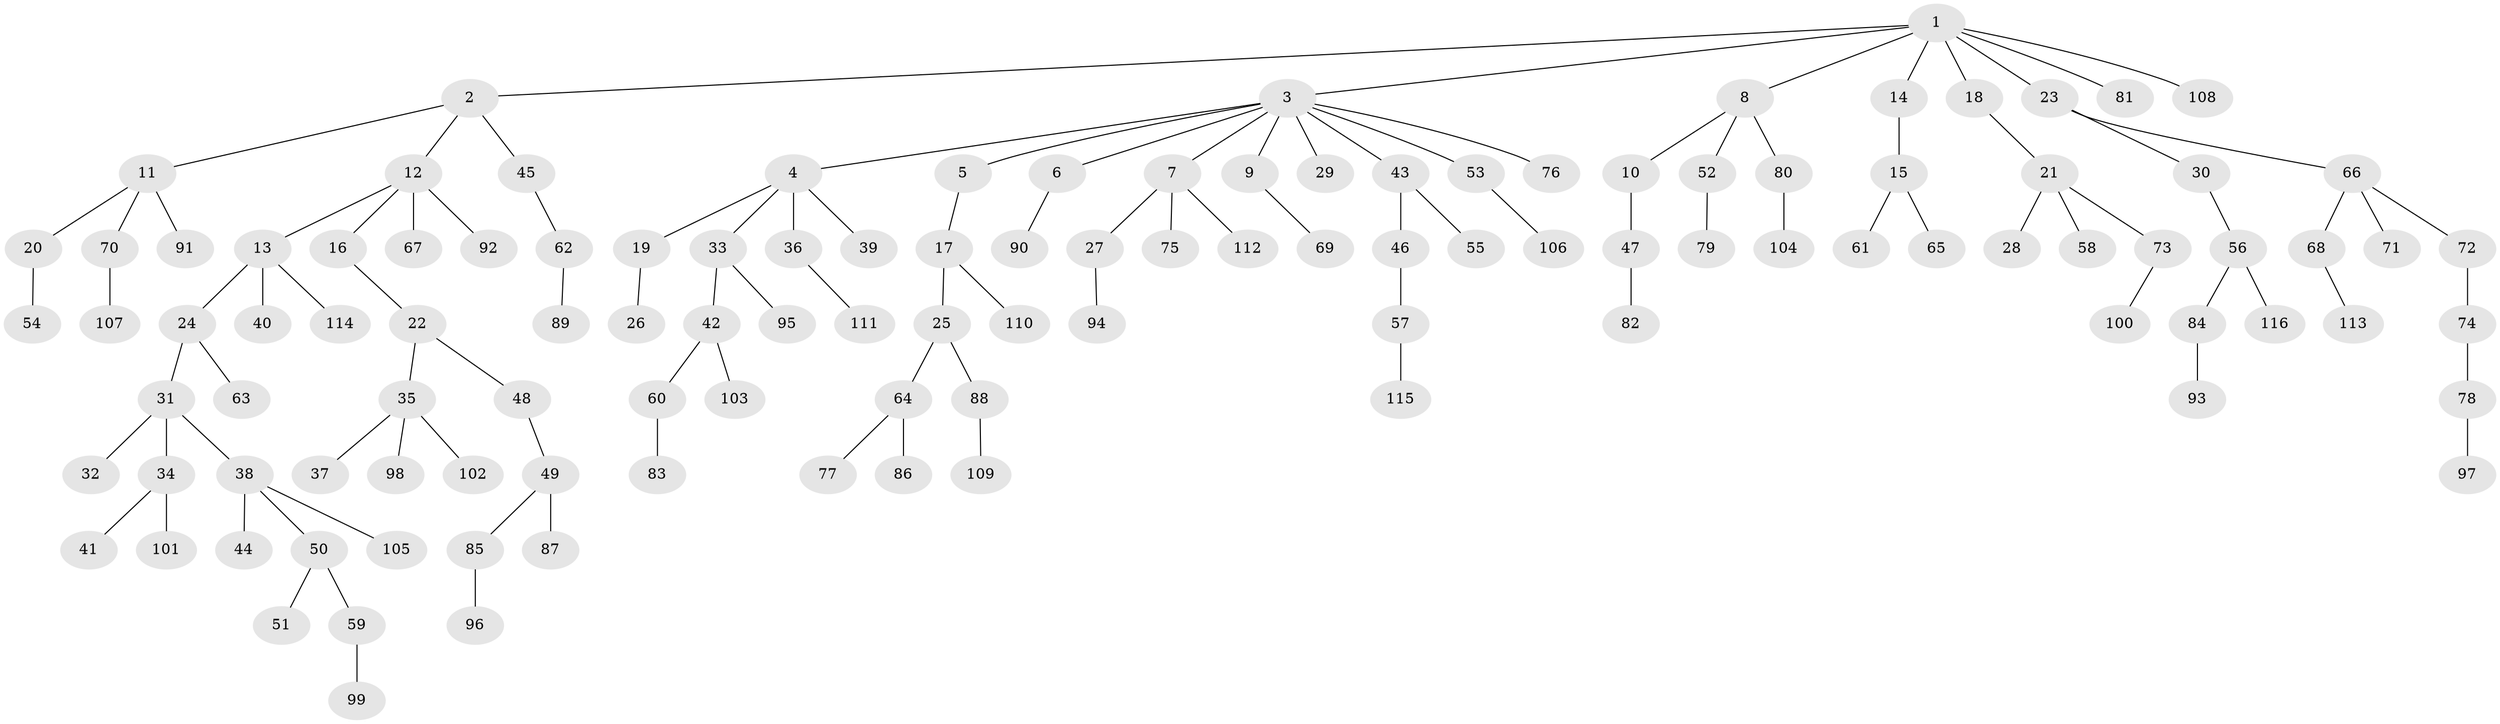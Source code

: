 // Generated by graph-tools (version 1.1) at 2025/11/02/27/25 16:11:25]
// undirected, 116 vertices, 115 edges
graph export_dot {
graph [start="1"]
  node [color=gray90,style=filled];
  1;
  2;
  3;
  4;
  5;
  6;
  7;
  8;
  9;
  10;
  11;
  12;
  13;
  14;
  15;
  16;
  17;
  18;
  19;
  20;
  21;
  22;
  23;
  24;
  25;
  26;
  27;
  28;
  29;
  30;
  31;
  32;
  33;
  34;
  35;
  36;
  37;
  38;
  39;
  40;
  41;
  42;
  43;
  44;
  45;
  46;
  47;
  48;
  49;
  50;
  51;
  52;
  53;
  54;
  55;
  56;
  57;
  58;
  59;
  60;
  61;
  62;
  63;
  64;
  65;
  66;
  67;
  68;
  69;
  70;
  71;
  72;
  73;
  74;
  75;
  76;
  77;
  78;
  79;
  80;
  81;
  82;
  83;
  84;
  85;
  86;
  87;
  88;
  89;
  90;
  91;
  92;
  93;
  94;
  95;
  96;
  97;
  98;
  99;
  100;
  101;
  102;
  103;
  104;
  105;
  106;
  107;
  108;
  109;
  110;
  111;
  112;
  113;
  114;
  115;
  116;
  1 -- 2;
  1 -- 3;
  1 -- 8;
  1 -- 14;
  1 -- 18;
  1 -- 23;
  1 -- 81;
  1 -- 108;
  2 -- 11;
  2 -- 12;
  2 -- 45;
  3 -- 4;
  3 -- 5;
  3 -- 6;
  3 -- 7;
  3 -- 9;
  3 -- 29;
  3 -- 43;
  3 -- 53;
  3 -- 76;
  4 -- 19;
  4 -- 33;
  4 -- 36;
  4 -- 39;
  5 -- 17;
  6 -- 90;
  7 -- 27;
  7 -- 75;
  7 -- 112;
  8 -- 10;
  8 -- 52;
  8 -- 80;
  9 -- 69;
  10 -- 47;
  11 -- 20;
  11 -- 70;
  11 -- 91;
  12 -- 13;
  12 -- 16;
  12 -- 67;
  12 -- 92;
  13 -- 24;
  13 -- 40;
  13 -- 114;
  14 -- 15;
  15 -- 61;
  15 -- 65;
  16 -- 22;
  17 -- 25;
  17 -- 110;
  18 -- 21;
  19 -- 26;
  20 -- 54;
  21 -- 28;
  21 -- 58;
  21 -- 73;
  22 -- 35;
  22 -- 48;
  23 -- 30;
  23 -- 66;
  24 -- 31;
  24 -- 63;
  25 -- 64;
  25 -- 88;
  27 -- 94;
  30 -- 56;
  31 -- 32;
  31 -- 34;
  31 -- 38;
  33 -- 42;
  33 -- 95;
  34 -- 41;
  34 -- 101;
  35 -- 37;
  35 -- 98;
  35 -- 102;
  36 -- 111;
  38 -- 44;
  38 -- 50;
  38 -- 105;
  42 -- 60;
  42 -- 103;
  43 -- 46;
  43 -- 55;
  45 -- 62;
  46 -- 57;
  47 -- 82;
  48 -- 49;
  49 -- 85;
  49 -- 87;
  50 -- 51;
  50 -- 59;
  52 -- 79;
  53 -- 106;
  56 -- 84;
  56 -- 116;
  57 -- 115;
  59 -- 99;
  60 -- 83;
  62 -- 89;
  64 -- 77;
  64 -- 86;
  66 -- 68;
  66 -- 71;
  66 -- 72;
  68 -- 113;
  70 -- 107;
  72 -- 74;
  73 -- 100;
  74 -- 78;
  78 -- 97;
  80 -- 104;
  84 -- 93;
  85 -- 96;
  88 -- 109;
}

